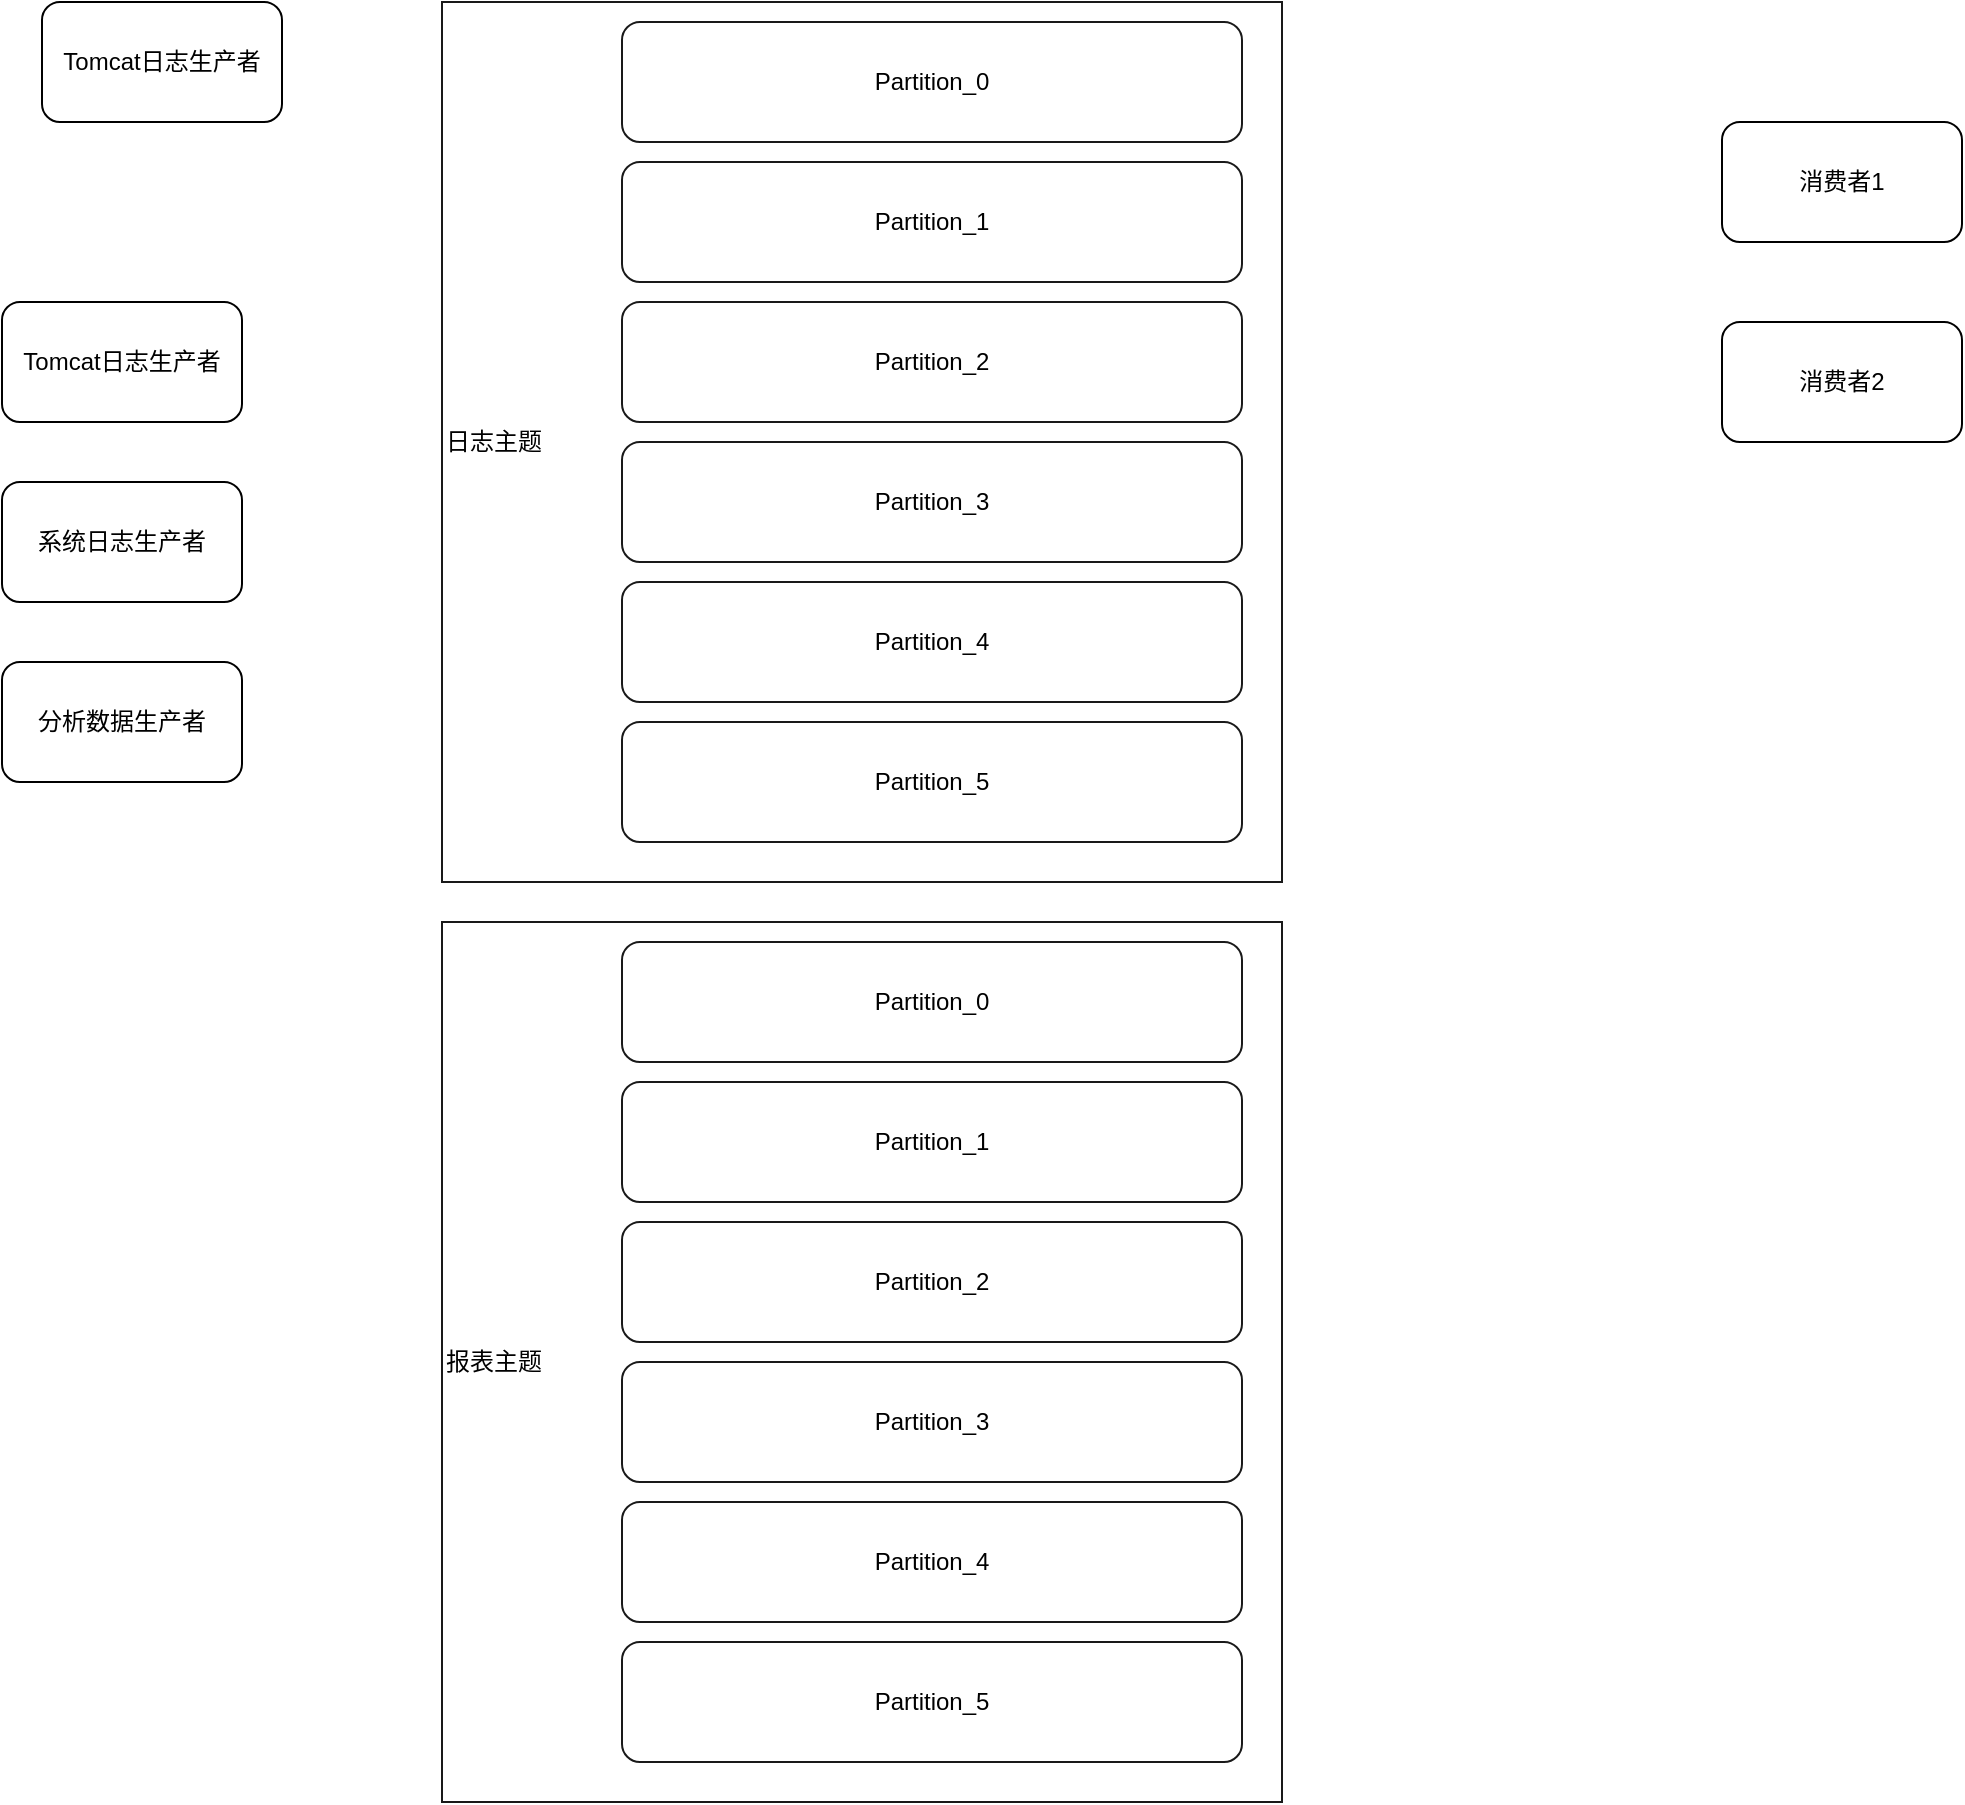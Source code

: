 <mxfile version="13.3.5" type="github">
  <diagram id="v_nm-iI1iw3nm3EBjDdS" name="Page-1">
    <mxGraphModel dx="1158" dy="1163" grid="1" gridSize="10" guides="1" tooltips="1" connect="1" arrows="1" fold="1" page="1" pageScale="1" pageWidth="2339" pageHeight="3300" math="0" shadow="0">
      <root>
        <mxCell id="0" />
        <mxCell id="1" parent="0" />
        <mxCell id="ToYlqIT4brocJAcpIdB3-1" value="Tomcat日志生产者" style="rounded=1;whiteSpace=wrap;html=1;" vertex="1" parent="1">
          <mxGeometry x="10" y="360" width="120" height="60" as="geometry" />
        </mxCell>
        <mxCell id="ToYlqIT4brocJAcpIdB3-2" value="日志主题" style="rounded=0;whiteSpace=wrap;html=1;opacity=90;align=left;" vertex="1" parent="1">
          <mxGeometry x="230" y="210" width="420" height="440" as="geometry" />
        </mxCell>
        <mxCell id="ToYlqIT4brocJAcpIdB3-3" value="Partition_0" style="rounded=1;whiteSpace=wrap;html=1;opacity=90;" vertex="1" parent="1">
          <mxGeometry x="320" y="220" width="310" height="60" as="geometry" />
        </mxCell>
        <mxCell id="ToYlqIT4brocJAcpIdB3-4" value="Partition_1" style="rounded=1;whiteSpace=wrap;html=1;opacity=90;" vertex="1" parent="1">
          <mxGeometry x="320" y="290" width="310" height="60" as="geometry" />
        </mxCell>
        <mxCell id="ToYlqIT4brocJAcpIdB3-5" value="Partition_2" style="rounded=1;whiteSpace=wrap;html=1;opacity=90;" vertex="1" parent="1">
          <mxGeometry x="320" y="360" width="310" height="60" as="geometry" />
        </mxCell>
        <mxCell id="ToYlqIT4brocJAcpIdB3-6" value="Partition_3" style="rounded=1;whiteSpace=wrap;html=1;opacity=90;" vertex="1" parent="1">
          <mxGeometry x="320" y="430" width="310" height="60" as="geometry" />
        </mxCell>
        <mxCell id="ToYlqIT4brocJAcpIdB3-7" value="Partition_4" style="rounded=1;whiteSpace=wrap;html=1;opacity=90;" vertex="1" parent="1">
          <mxGeometry x="320" y="500" width="310" height="60" as="geometry" />
        </mxCell>
        <mxCell id="ToYlqIT4brocJAcpIdB3-10" value="Partition_5" style="rounded=1;whiteSpace=wrap;html=1;opacity=90;" vertex="1" parent="1">
          <mxGeometry x="320" y="570" width="310" height="60" as="geometry" />
        </mxCell>
        <mxCell id="ToYlqIT4brocJAcpIdB3-13" value="消费者1" style="rounded=1;whiteSpace=wrap;html=1;" vertex="1" parent="1">
          <mxGeometry x="870" y="270" width="120" height="60" as="geometry" />
        </mxCell>
        <mxCell id="ToYlqIT4brocJAcpIdB3-14" value="消费者2" style="rounded=1;whiteSpace=wrap;html=1;" vertex="1" parent="1">
          <mxGeometry x="870" y="370" width="120" height="60" as="geometry" />
        </mxCell>
        <mxCell id="ToYlqIT4brocJAcpIdB3-15" value="系统日志生产者" style="rounded=1;whiteSpace=wrap;html=1;" vertex="1" parent="1">
          <mxGeometry x="10" y="450" width="120" height="60" as="geometry" />
        </mxCell>
        <mxCell id="ToYlqIT4brocJAcpIdB3-16" value="分析数据生产者" style="rounded=1;whiteSpace=wrap;html=1;" vertex="1" parent="1">
          <mxGeometry x="10" y="540" width="120" height="60" as="geometry" />
        </mxCell>
        <mxCell id="ToYlqIT4brocJAcpIdB3-18" value="报表主题" style="rounded=0;whiteSpace=wrap;html=1;opacity=90;align=left;" vertex="1" parent="1">
          <mxGeometry x="230" y="670" width="420" height="440" as="geometry" />
        </mxCell>
        <mxCell id="ToYlqIT4brocJAcpIdB3-19" value="Partition_0" style="rounded=1;whiteSpace=wrap;html=1;opacity=90;" vertex="1" parent="1">
          <mxGeometry x="320" y="680" width="310" height="60" as="geometry" />
        </mxCell>
        <mxCell id="ToYlqIT4brocJAcpIdB3-20" value="Partition_1" style="rounded=1;whiteSpace=wrap;html=1;opacity=90;" vertex="1" parent="1">
          <mxGeometry x="320" y="750" width="310" height="60" as="geometry" />
        </mxCell>
        <mxCell id="ToYlqIT4brocJAcpIdB3-21" value="Partition_2" style="rounded=1;whiteSpace=wrap;html=1;opacity=90;" vertex="1" parent="1">
          <mxGeometry x="320" y="820" width="310" height="60" as="geometry" />
        </mxCell>
        <mxCell id="ToYlqIT4brocJAcpIdB3-22" value="Partition_3" style="rounded=1;whiteSpace=wrap;html=1;opacity=90;" vertex="1" parent="1">
          <mxGeometry x="320" y="890" width="310" height="60" as="geometry" />
        </mxCell>
        <mxCell id="ToYlqIT4brocJAcpIdB3-23" value="Partition_4" style="rounded=1;whiteSpace=wrap;html=1;opacity=90;" vertex="1" parent="1">
          <mxGeometry x="320" y="960" width="310" height="60" as="geometry" />
        </mxCell>
        <mxCell id="ToYlqIT4brocJAcpIdB3-24" value="Partition_5" style="rounded=1;whiteSpace=wrap;html=1;opacity=90;" vertex="1" parent="1">
          <mxGeometry x="320" y="1030" width="310" height="60" as="geometry" />
        </mxCell>
        <mxCell id="ToYlqIT4brocJAcpIdB3-25" value="Tomcat日志生产者" style="rounded=1;whiteSpace=wrap;html=1;" vertex="1" parent="1">
          <mxGeometry x="30" y="210" width="120" height="60" as="geometry" />
        </mxCell>
      </root>
    </mxGraphModel>
  </diagram>
</mxfile>
